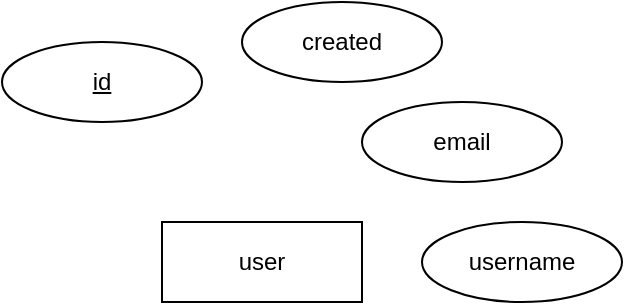 <mxfile version="22.1.17" type="github">
  <diagram name="Seite-1" id="pW4nG8WH9TfMo9uKfoPs">
    <mxGraphModel dx="474" dy="1772" grid="1" gridSize="10" guides="1" tooltips="1" connect="1" arrows="1" fold="1" page="1" pageScale="1" pageWidth="827" pageHeight="1169" math="0" shadow="0">
      <root>
        <mxCell id="0" />
        <mxCell id="1" parent="0" />
        <mxCell id="-V0COXys2nx_A6NHHlzI-1" value="user" style="whiteSpace=wrap;html=1;align=center;" vertex="1" parent="1">
          <mxGeometry x="120" y="-300" width="100" height="40" as="geometry" />
        </mxCell>
        <mxCell id="-V0COXys2nx_A6NHHlzI-3" value="id" style="ellipse;whiteSpace=wrap;html=1;align=center;fontStyle=4;" vertex="1" parent="1">
          <mxGeometry x="40" y="-390" width="100" height="40" as="geometry" />
        </mxCell>
        <mxCell id="-V0COXys2nx_A6NHHlzI-4" value="created" style="ellipse;whiteSpace=wrap;html=1;align=center;" vertex="1" parent="1">
          <mxGeometry x="160" y="-410" width="100" height="40" as="geometry" />
        </mxCell>
        <mxCell id="-V0COXys2nx_A6NHHlzI-5" value="email" style="ellipse;whiteSpace=wrap;html=1;align=center;" vertex="1" parent="1">
          <mxGeometry x="220" y="-360" width="100" height="40" as="geometry" />
        </mxCell>
        <mxCell id="-V0COXys2nx_A6NHHlzI-6" value="username" style="ellipse;whiteSpace=wrap;html=1;align=center;" vertex="1" parent="1">
          <mxGeometry x="250" y="-300" width="100" height="40" as="geometry" />
        </mxCell>
      </root>
    </mxGraphModel>
  </diagram>
</mxfile>
